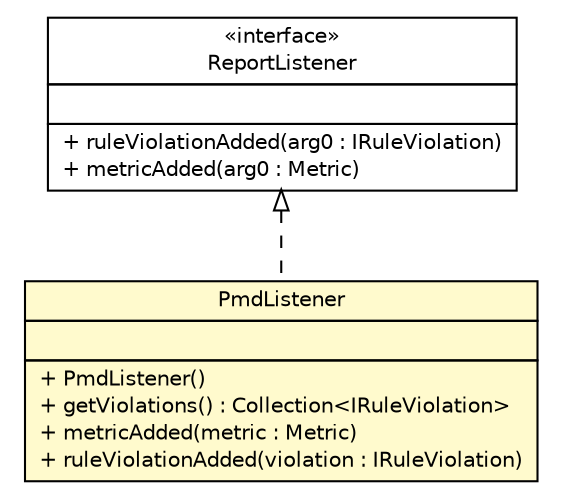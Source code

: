 #!/usr/local/bin/dot
#
# Class diagram 
# Generated by UMLGraph version 5.1 (http://www.umlgraph.org/)
#

digraph G {
	edge [fontname="Helvetica",fontsize=10,labelfontname="Helvetica",labelfontsize=10];
	node [fontname="Helvetica",fontsize=10,shape=plaintext];
	nodesep=0.25;
	ranksep=0.5;
	// com.qulice.pmd.PmdListener
	c31 [label=<<table title="com.qulice.pmd.PmdListener" border="0" cellborder="1" cellspacing="0" cellpadding="2" port="p" bgcolor="lemonChiffon" href="./PmdListener.html">
		<tr><td><table border="0" cellspacing="0" cellpadding="1">
<tr><td align="center" balign="center"> PmdListener </td></tr>
		</table></td></tr>
		<tr><td><table border="0" cellspacing="0" cellpadding="1">
<tr><td align="left" balign="left">  </td></tr>
		</table></td></tr>
		<tr><td><table border="0" cellspacing="0" cellpadding="1">
<tr><td align="left" balign="left"> + PmdListener() </td></tr>
<tr><td align="left" balign="left"> + getViolations() : Collection&lt;IRuleViolation&gt; </td></tr>
<tr><td align="left" balign="left"> + metricAdded(metric : Metric) </td></tr>
<tr><td align="left" balign="left"> + ruleViolationAdded(violation : IRuleViolation) </td></tr>
		</table></td></tr>
		</table>>, fontname="Helvetica", fontcolor="black", fontsize=10.0];
	//com.qulice.pmd.PmdListener implements net.sourceforge.pmd.ReportListener
	c33:p -> c31:p [dir=back,arrowtail=empty,style=dashed];
	// net.sourceforge.pmd.ReportListener
	c33 [label=<<table title="net.sourceforge.pmd.ReportListener" border="0" cellborder="1" cellspacing="0" cellpadding="2" port="p" href="http://java.sun.com/j2se/1.4.2/docs/api/net/sourceforge/pmd/ReportListener.html">
		<tr><td><table border="0" cellspacing="0" cellpadding="1">
<tr><td align="center" balign="center"> &#171;interface&#187; </td></tr>
<tr><td align="center" balign="center"> ReportListener </td></tr>
		</table></td></tr>
		<tr><td><table border="0" cellspacing="0" cellpadding="1">
<tr><td align="left" balign="left">  </td></tr>
		</table></td></tr>
		<tr><td><table border="0" cellspacing="0" cellpadding="1">
<tr><td align="left" balign="left"> + ruleViolationAdded(arg0 : IRuleViolation) </td></tr>
<tr><td align="left" balign="left"> + metricAdded(arg0 : Metric) </td></tr>
		</table></td></tr>
		</table>>, fontname="Helvetica", fontcolor="black", fontsize=10.0];
}

